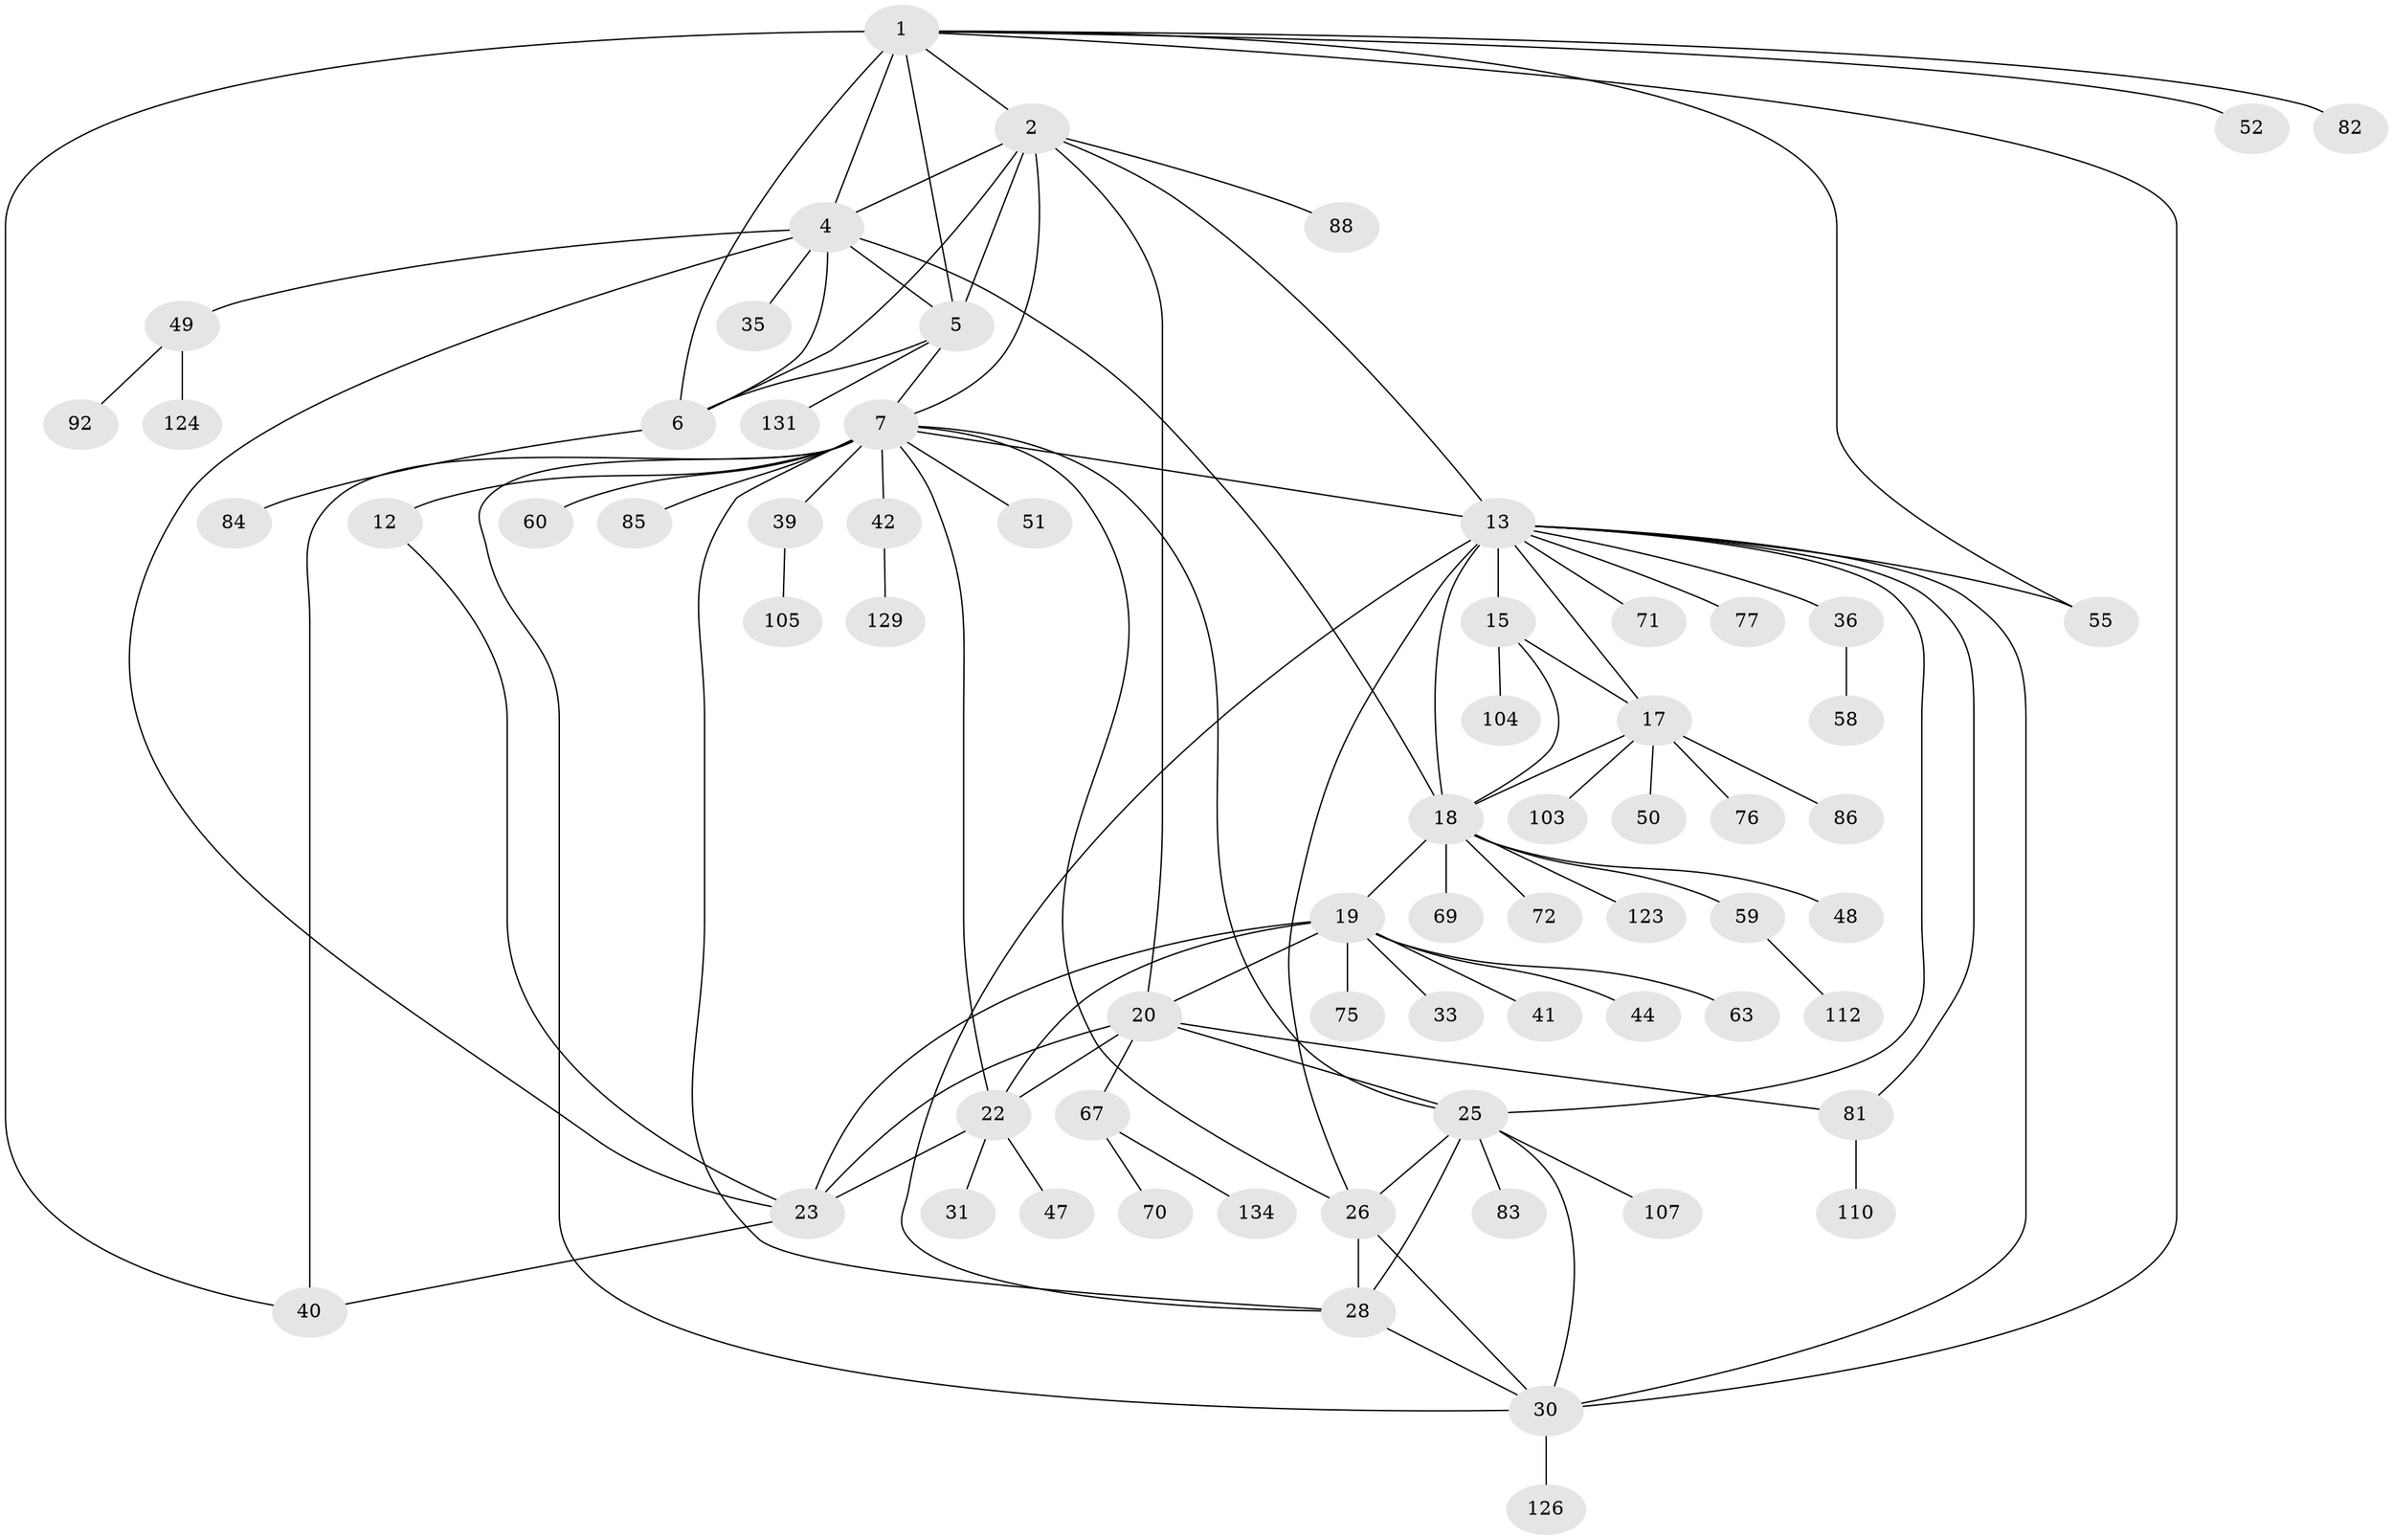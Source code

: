 // original degree distribution, {7: 0.022388059701492536, 11: 0.022388059701492536, 9: 0.04477611940298507, 8: 0.05223880597014925, 10: 0.022388059701492536, 6: 0.029850746268656716, 12: 0.022388059701492536, 5: 0.007462686567164179, 3: 0.05223880597014925, 1: 0.582089552238806, 2: 0.1417910447761194}
// Generated by graph-tools (version 1.1) at 2025/15/03/09/25 04:15:52]
// undirected, 67 vertices, 101 edges
graph export_dot {
graph [start="1"]
  node [color=gray90,style=filled];
  1 [super="+3"];
  2 [super="+34+45"];
  4;
  5 [super="+68"];
  6 [super="+79+119+128+114+43"];
  7 [super="+62+115+9+8"];
  12 [super="+78+108+109+122+99+106+66"];
  13 [super="+14"];
  15;
  17;
  18 [super="+74"];
  19 [super="+32+113+24"];
  20 [super="+21"];
  22 [super="+87"];
  23;
  25;
  26;
  28 [super="+96+100+121+130+38+61"];
  30 [super="+73"];
  31 [super="+53+37"];
  33 [super="+64"];
  35;
  36;
  39;
  40;
  41 [super="+46"];
  42;
  44;
  47;
  48;
  49;
  50;
  51;
  52;
  55 [super="+65"];
  58 [super="+94"];
  59;
  60 [super="+89"];
  63;
  67;
  69;
  70;
  71;
  72;
  75;
  76;
  77;
  81;
  82;
  83;
  84;
  85;
  86;
  88;
  92;
  103;
  104;
  105;
  107;
  110;
  112;
  123;
  124;
  126;
  129;
  131;
  134;
  1 -- 2 [weight=2];
  1 -- 4 [weight=2];
  1 -- 5 [weight=2];
  1 -- 6 [weight=2];
  1 -- 52;
  1 -- 82;
  1 -- 40;
  1 -- 55;
  1 -- 30;
  2 -- 4;
  2 -- 5;
  2 -- 6;
  2 -- 88;
  2 -- 7;
  2 -- 20 [weight=2];
  2 -- 13;
  4 -- 5;
  4 -- 6;
  4 -- 23;
  4 -- 35;
  4 -- 49;
  4 -- 18;
  5 -- 6;
  5 -- 131;
  5 -- 7;
  6 -- 84;
  7 -- 12 [weight=5];
  7 -- 22;
  7 -- 42;
  7 -- 40;
  7 -- 51;
  7 -- 39;
  7 -- 13 [weight=2];
  7 -- 60;
  7 -- 85;
  7 -- 25;
  7 -- 26;
  7 -- 28;
  7 -- 30;
  12 -- 23;
  13 -- 15 [weight=3];
  13 -- 17 [weight=3];
  13 -- 18 [weight=3];
  13 -- 71;
  13 -- 81;
  13 -- 36;
  13 -- 77;
  13 -- 55;
  13 -- 25;
  13 -- 26;
  13 -- 28;
  13 -- 30;
  15 -- 17;
  15 -- 18;
  15 -- 104;
  17 -- 18;
  17 -- 50;
  17 -- 76;
  17 -- 86;
  17 -- 103;
  18 -- 48;
  18 -- 59;
  18 -- 69;
  18 -- 72;
  18 -- 123;
  18 -- 19;
  19 -- 20 [weight=4];
  19 -- 22 [weight=2];
  19 -- 23 [weight=2];
  19 -- 41;
  19 -- 44;
  19 -- 63;
  19 -- 33;
  19 -- 75;
  20 -- 22 [weight=2];
  20 -- 23 [weight=2];
  20 -- 67;
  20 -- 81;
  20 -- 25;
  22 -- 23;
  22 -- 31;
  22 -- 47;
  23 -- 40;
  25 -- 26;
  25 -- 28;
  25 -- 30;
  25 -- 83;
  25 -- 107;
  26 -- 28;
  26 -- 30;
  28 -- 30;
  30 -- 126;
  36 -- 58;
  39 -- 105;
  42 -- 129;
  49 -- 92;
  49 -- 124;
  59 -- 112;
  67 -- 70;
  67 -- 134;
  81 -- 110;
}
